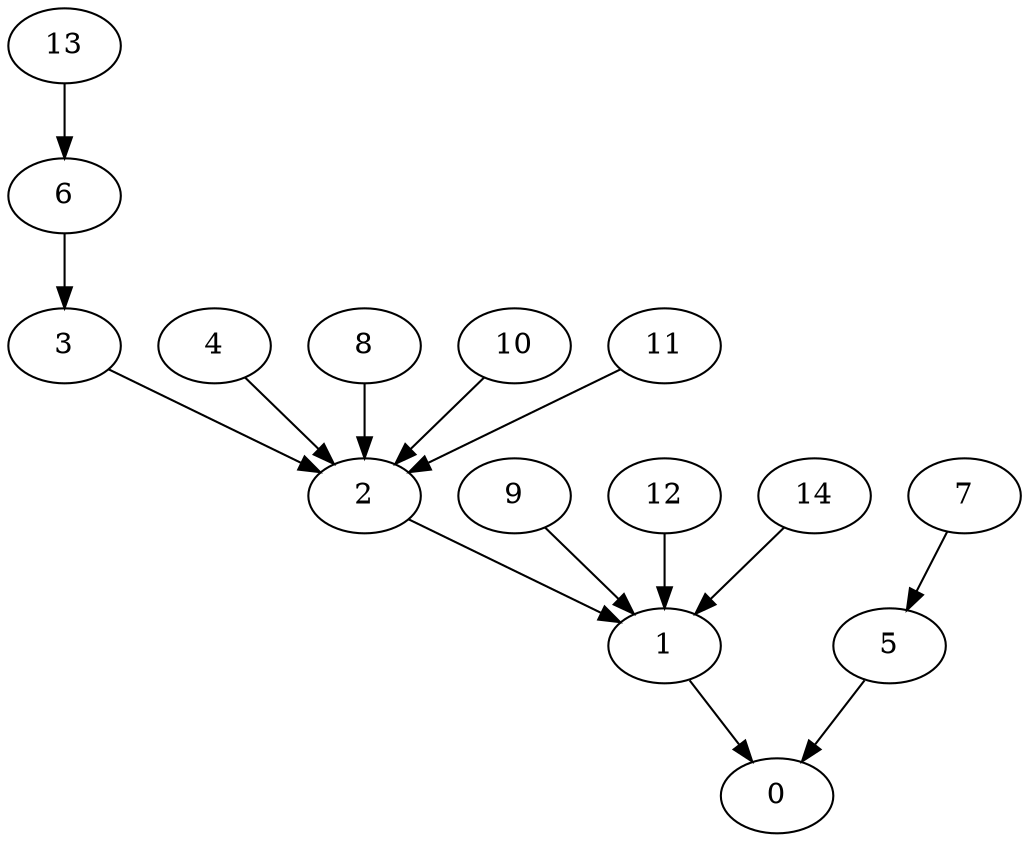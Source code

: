/* Created by igraph 0.6.5 */
digraph {
  0;
  1;
  2;
  3;
  4;
  5;
  6;
  7;
  8;
  9;
  10;
  11;
  12;
  13;
  14;

  1 -> 0;
  2 -> 1;
  3 -> 2;
  4 -> 2;
  5 -> 0;
  6 -> 3;
  7 -> 5;
  8 -> 2;
  9 -> 1;
  10 -> 2;
  11 -> 2;
  12 -> 1;
  13 -> 6;
  14 -> 1;
}
